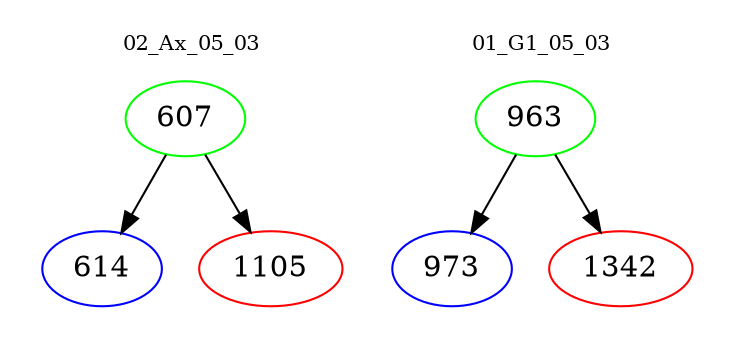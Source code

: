 digraph{
subgraph cluster_0 {
color = white
label = "02_Ax_05_03";
fontsize=10;
T0_607 [label="607", color="green"]
T0_607 -> T0_614 [color="black"]
T0_614 [label="614", color="blue"]
T0_607 -> T0_1105 [color="black"]
T0_1105 [label="1105", color="red"]
}
subgraph cluster_1 {
color = white
label = "01_G1_05_03";
fontsize=10;
T1_963 [label="963", color="green"]
T1_963 -> T1_973 [color="black"]
T1_973 [label="973", color="blue"]
T1_963 -> T1_1342 [color="black"]
T1_1342 [label="1342", color="red"]
}
}
